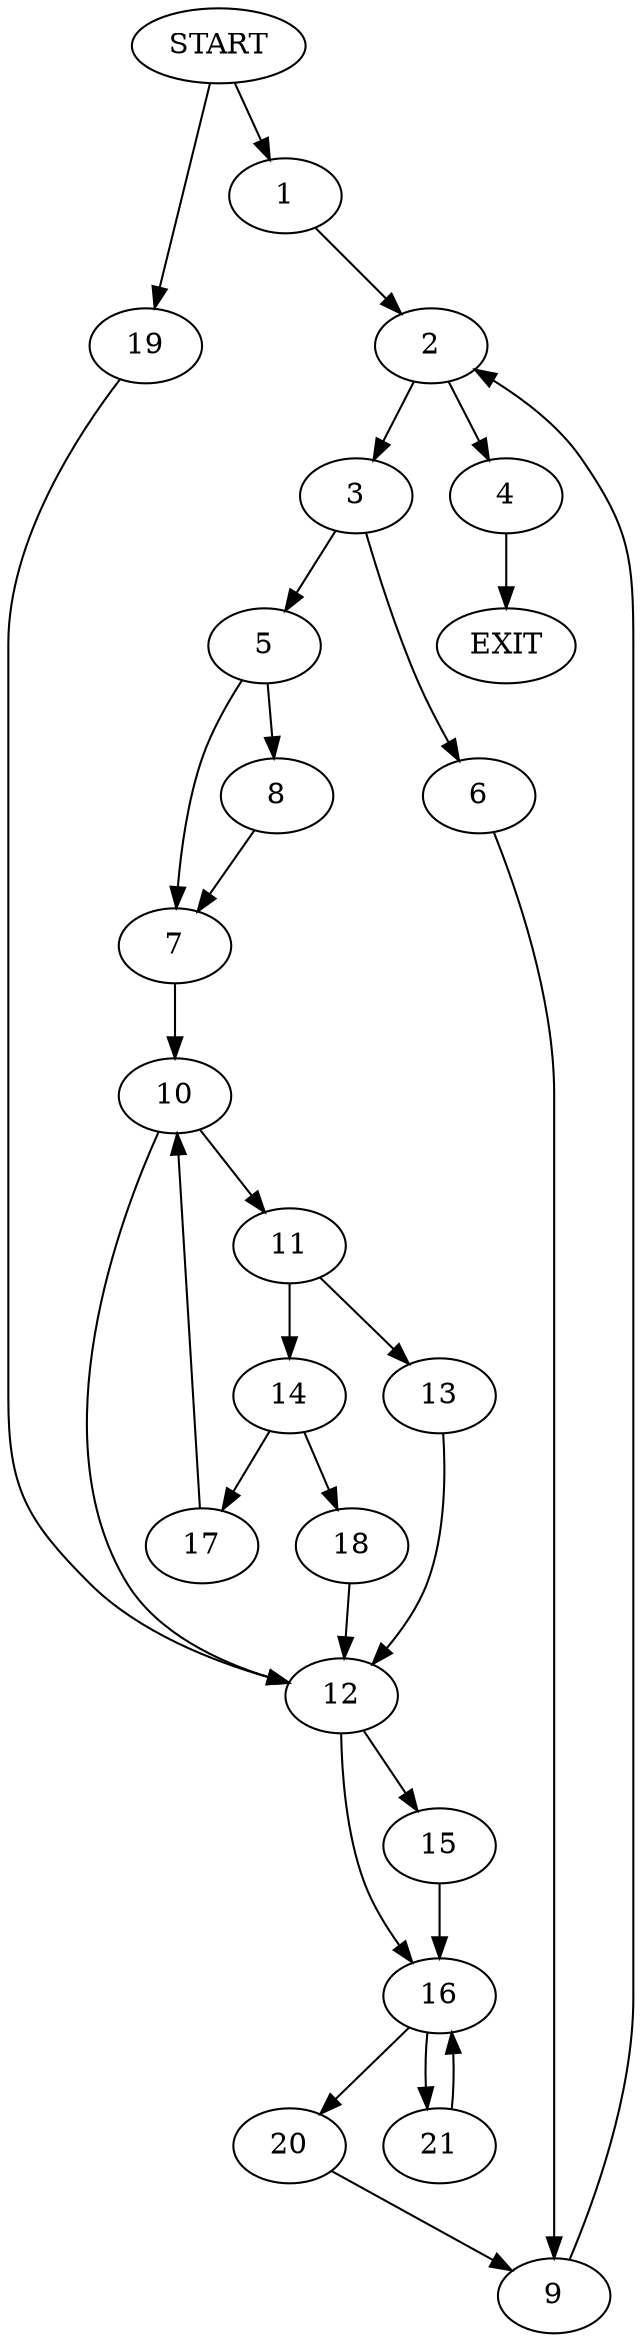 digraph {
0 [label="START"]
22 [label="EXIT"]
0 -> 1
1 -> 2
2 -> 3
2 -> 4
4 -> 22
3 -> 5
3 -> 6
5 -> 7
5 -> 8
6 -> 9
7 -> 10
8 -> 7
10 -> 11
10 -> 12
11 -> 13
11 -> 14
12 -> 15
12 -> 16
13 -> 12
14 -> 17
14 -> 18
17 -> 10
18 -> 12
0 -> 19
19 -> 12
15 -> 16
16 -> 20
16 -> 21
20 -> 9
21 -> 16
9 -> 2
}
